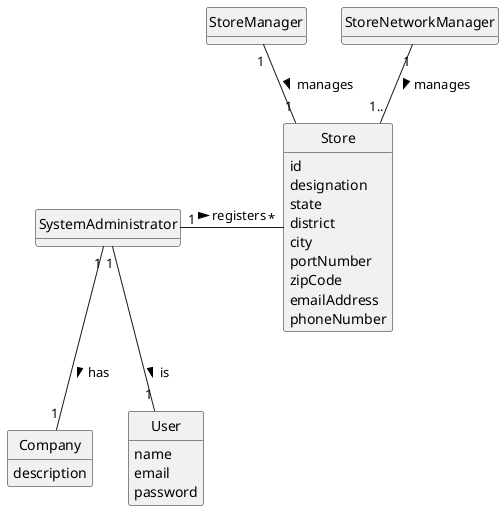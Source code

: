 @startuml
skinparam monochrome true
skinparam packageStyle rectangle
skinparam shadowing false

skinparam classAttributeIconSize 0

hide circle
hide methods


class Store {
    id
    designation
    state
    district
    city
    portNumber
    zipCode
    emailAddress
    phoneNumber
}

class Company {
    description
}

class User {
    name
    email
    password
}

SystemAdministrator "1" -- "1" Company : has >
SystemAdministrator "1" - "*" Store : registers >
StoreManager "1" -- "1" Store : manages >
StoreNetworkManager "1" -- "1.." Store : manages >
SystemAdministrator "1" -- "1" User : is >

@enduml